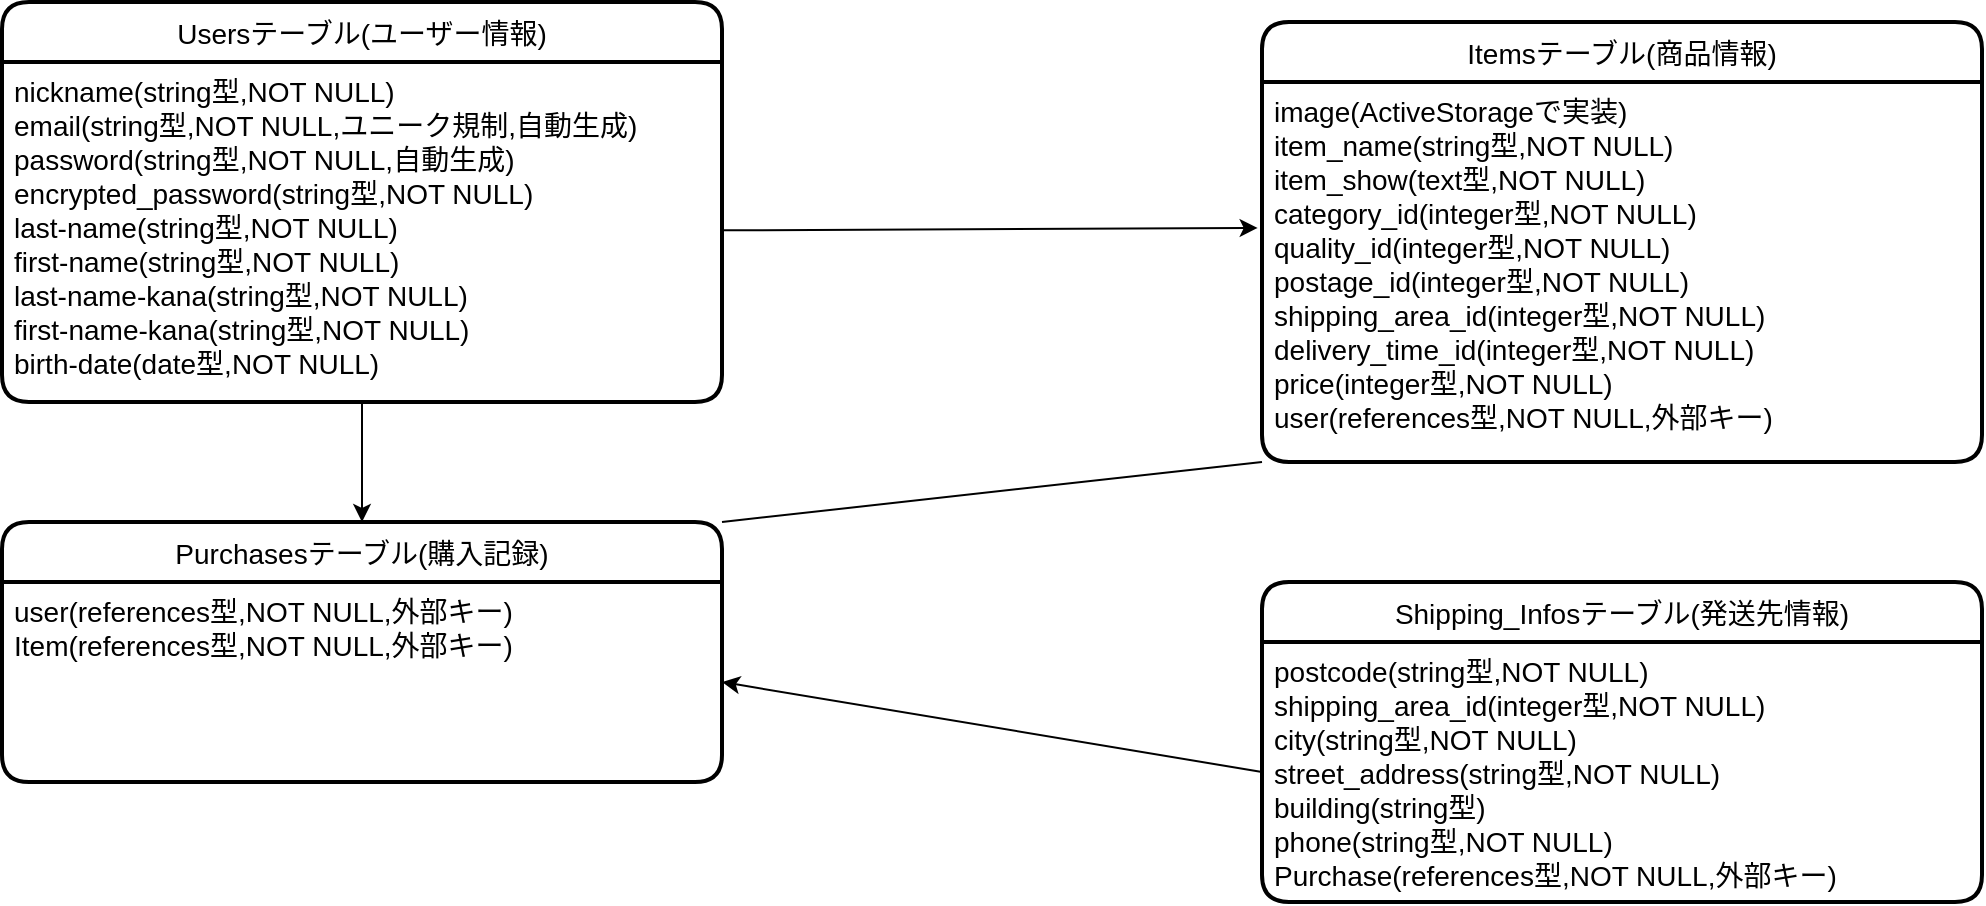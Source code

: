<mxfile>
    <diagram id="LyIwyY-two1CCiydGb-U" name="ページ1">
        <mxGraphModel dx="1503" dy="712" grid="1" gridSize="10" guides="1" tooltips="1" connect="1" arrows="1" fold="1" page="1" pageScale="1" pageWidth="827" pageHeight="1169" math="0" shadow="0">
            <root>
                <mxCell id="0"/>
                <mxCell id="1" parent="0"/>
                <mxCell id="18" value="Usersテーブル(ユーザー情報)" style="swimlane;childLayout=stackLayout;horizontal=1;startSize=30;horizontalStack=0;rounded=1;fontSize=14;fontStyle=0;strokeWidth=2;resizeParent=0;resizeLast=1;shadow=0;dashed=0;align=center;" parent="1" vertex="1">
                    <mxGeometry x="-80" y="20" width="360" height="200" as="geometry"/>
                </mxCell>
                <mxCell id="19" value="nickname(string型,NOT NULL)&#10;email(string型,NOT NULL,ユニーク規制,自動生成)&#10;password(string型,NOT NULL,自動生成)&#10;encrypted_password(string型,NOT NULL)&#10;last-name(string型,NOT NULL)&#10;first-name(string型,NOT NULL)&#10;last-name-kana(string型,NOT NULL)&#10;first-name-kana(string型,NOT NULL)&#10;birth-date(date型,NOT NULL)" style="align=left;strokeColor=none;fillColor=none;spacingLeft=4;fontSize=14;verticalAlign=top;resizable=0;rotatable=0;part=1;" parent="18" vertex="1">
                    <mxGeometry y="30" width="360" height="170" as="geometry"/>
                </mxCell>
                <mxCell id="20" value="Itemsテーブル(商品情報)" style="swimlane;childLayout=stackLayout;horizontal=1;startSize=30;horizontalStack=0;rounded=1;fontSize=14;fontStyle=0;strokeWidth=2;resizeParent=0;resizeLast=1;shadow=0;dashed=0;align=center;" parent="1" vertex="1">
                    <mxGeometry x="550" y="30" width="360" height="220" as="geometry"/>
                </mxCell>
                <mxCell id="21" value="image(ActiveStorageで実装)&#10;item_name(string型,NOT NULL)&#10;item_show(text型,NOT NULL)&#10;category_id(integer型,NOT NULL)&#10;quality_id(integer型,NOT NULL)&#10;postage_id(integer型,NOT NULL)&#10;shipping_area_id(integer型,NOT NULL)&#10;delivery_time_id(integer型,NOT NULL)&#10;price(integer型,NOT NULL)&#10;user(references型,NOT NULL,外部キー)" style="align=left;strokeColor=none;fillColor=none;spacingLeft=4;fontSize=14;verticalAlign=top;resizable=0;rotatable=0;part=1;" parent="20" vertex="1">
                    <mxGeometry y="30" width="360" height="190" as="geometry"/>
                </mxCell>
                <mxCell id="22" value="Purchasesテーブル(購入記録)" style="swimlane;childLayout=stackLayout;horizontal=1;startSize=30;horizontalStack=0;rounded=1;fontSize=14;fontStyle=0;strokeWidth=2;resizeParent=0;resizeLast=1;shadow=0;dashed=0;align=center;" parent="1" vertex="1">
                    <mxGeometry x="-80" y="280" width="360" height="130" as="geometry"/>
                </mxCell>
                <mxCell id="23" value="user(references型,NOT NULL,外部キー)&#10;Item(references型,NOT NULL,外部キー)" style="align=left;strokeColor=none;fillColor=none;spacingLeft=4;fontSize=14;verticalAlign=top;resizable=0;rotatable=0;part=1;" parent="22" vertex="1">
                    <mxGeometry y="30" width="360" height="100" as="geometry"/>
                </mxCell>
                <mxCell id="24" value="Shipping_Infosテーブル(発送先情報)" style="swimlane;childLayout=stackLayout;horizontal=1;startSize=30;horizontalStack=0;rounded=1;fontSize=14;fontStyle=0;strokeWidth=2;resizeParent=0;resizeLast=1;shadow=0;dashed=0;align=center;" parent="1" vertex="1">
                    <mxGeometry x="550" y="310" width="360" height="160" as="geometry"/>
                </mxCell>
                <mxCell id="25" value="postcode(string型,NOT NULL)&#10;shipping_area_id(integer型,NOT NULL)&#10;city(string型,NOT NULL)&#10;street_address(string型,NOT NULL)&#10;building(string型)&#10;phone(string型,NOT NULL)&#10;Purchase(references型,NOT NULL,外部キー)" style="align=left;strokeColor=none;fillColor=none;spacingLeft=4;fontSize=14;verticalAlign=top;resizable=0;rotatable=0;part=1;" parent="24" vertex="1">
                    <mxGeometry y="30" width="360" height="130" as="geometry"/>
                </mxCell>
                <mxCell id="28" style="edgeStyle=none;html=1;entryX=-0.006;entryY=0.384;entryDx=0;entryDy=0;entryPerimeter=0;" parent="1" source="19" target="21" edge="1">
                    <mxGeometry relative="1" as="geometry">
                        <mxPoint x="540" y="130" as="targetPoint"/>
                    </mxGeometry>
                </mxCell>
                <mxCell id="29" style="edgeStyle=none;html=1;exitX=0.5;exitY=1;exitDx=0;exitDy=0;entryX=0.5;entryY=0;entryDx=0;entryDy=0;" parent="1" source="19" target="22" edge="1">
                    <mxGeometry relative="1" as="geometry"/>
                </mxCell>
                <mxCell id="31" style="edgeStyle=none;html=1;exitX=0;exitY=1;exitDx=0;exitDy=0;entryX=1;entryY=0;entryDx=0;entryDy=0;endArrow=none;endFill=0;" parent="1" source="21" target="22" edge="1">
                    <mxGeometry relative="1" as="geometry"/>
                </mxCell>
                <mxCell id="34" style="edgeStyle=none;html=1;exitX=0;exitY=0.5;exitDx=0;exitDy=0;entryX=1;entryY=0.5;entryDx=0;entryDy=0;endArrow=classic;endFill=1;" parent="1" source="25" target="23" edge="1">
                    <mxGeometry relative="1" as="geometry"/>
                </mxCell>
            </root>
        </mxGraphModel>
    </diagram>
</mxfile>